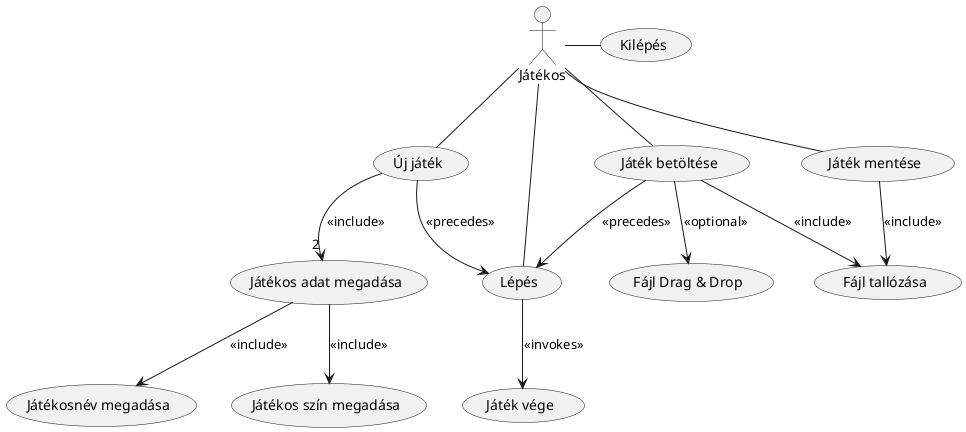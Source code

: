 @startuml
top to bottom direction

actor Játékos as Player
usecase (Új játék) as NewGame
usecase (Játék mentése) as SaveGame
usecase (Játék betöltése) as LoadGame
usecase (Kilépés) as Quit

usecase (Játékos adat megadása) as PlayerDataInput
usecase (Játékosnév megadása) as PlayerNameInput
usecase (Játékos szín megadása) as PlayerColorInput

usecase (Fájl tallózása) as Browse
usecase (Fájl Drag & Drop) as Dragndrop

usecase (Lépés) as Step
usecase (Játék vége) as GameOver

Player -- NewGame
Player -- Step
Player -- SaveGame
Player -- LoadGame
Player -Quit


NewGame --> "2" PlayerDataInput : <<include>>
PlayerDataInput --> PlayerNameInput : <<include>>
PlayerDataInput --> PlayerColorInput : <<include>>

SaveGame --> Browse : <<include>>
LoadGame --> Browse : <<include>>
LoadGame --> Dragndrop : <<optional>>

NewGame --> Step : <<precedes>>
LoadGame --> Step : <<precedes>>

Step --> GameOver : <<invokes>>
@enduml